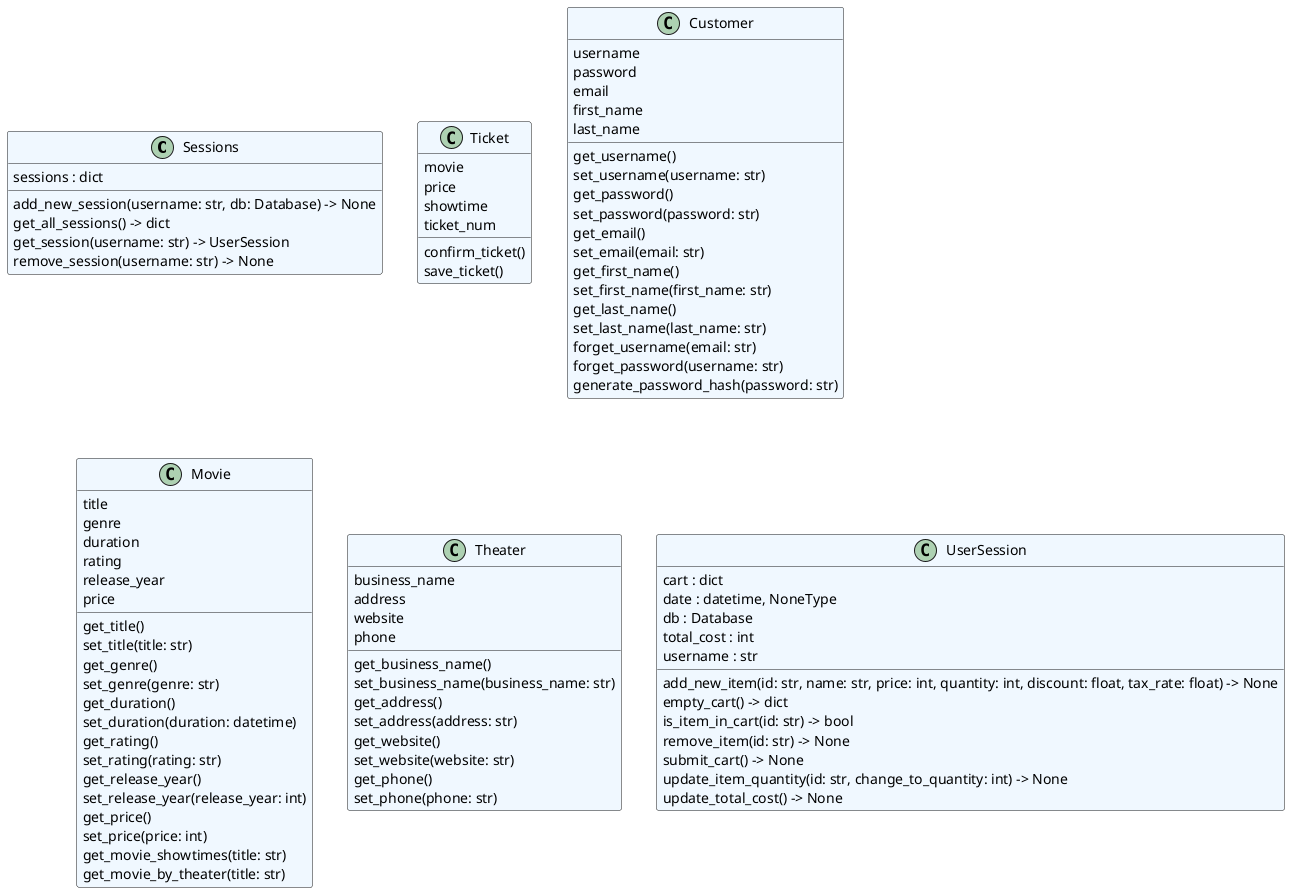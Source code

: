 @startuml classes
set namespaceSeparator none
class "Sessions" as core.session.Sessions #aliceblue {
  sessions : dict
  add_new_session(username: str, db: Database) -> None
  get_all_sessions() -> dict
  get_session(username: str) -> UserSession
  remove_session(username: str) -> None
}
class "Ticket" as core.ticket.Ticket #aliceblue {
  movie
  price
  showtime
  ticket_num
  confirm_ticket()
  save_ticket()
}
class "Customer" as core.customer.Customer #aliceblue {
  username
  password
  email
  first_name
  last_name
  get_username()
  set_username(username: str)
  get_password()
  set_password(password: str)
  get_email()
  set_email(email: str)
  get_first_name()
  set_first_name(first_name: str)
  get_last_name()
  set_last_name(last_name: str)
  forget_username(email: str)
  forget_password(username: str)
  generate_password_hash(password: str)
}
class "Movie" as core.movie.Movie #aliceblue {
  title
  genre
  duration
  rating
  release_year
  price
  get_title()
  set_title(title: str)
  get_genre()
  set_genre(genre: str)
  get_duration()
  set_duration(duration: datetime)
  get_rating()
  set_rating(rating: str)
  get_release_year()
  set_release_year(release_year: int)
  get_price()
  set_price(price: int)
  get_movie_showtimes(title: str)
  get_movie_by_theater(title: str)
}
class "Theater" as core.theater.Theater #aliceblue {
  business_name
  address
  website
  phone
  get_business_name()
  set_business_name(business_name: str)
  get_address()
  set_address(address: str)
  get_website()
  set_website(website: str)
  get_phone()
  set_phone(phone: str)
}
class "UserSession" as core.session.UserSession #aliceblue {
  cart : dict
  date : datetime, NoneType
  db : Database
  total_cost : int
  username : str
  add_new_item(id: str, name: str, price: int, quantity: int, discount: float, tax_rate: float) -> None
  empty_cart() -> dict
  is_item_in_cart(id: str) -> bool
  remove_item(id: str) -> None
  submit_cart() -> None
  update_item_quantity(id: str, change_to_quantity: int) -> None
  update_total_cost() -> None
}
@enduml
